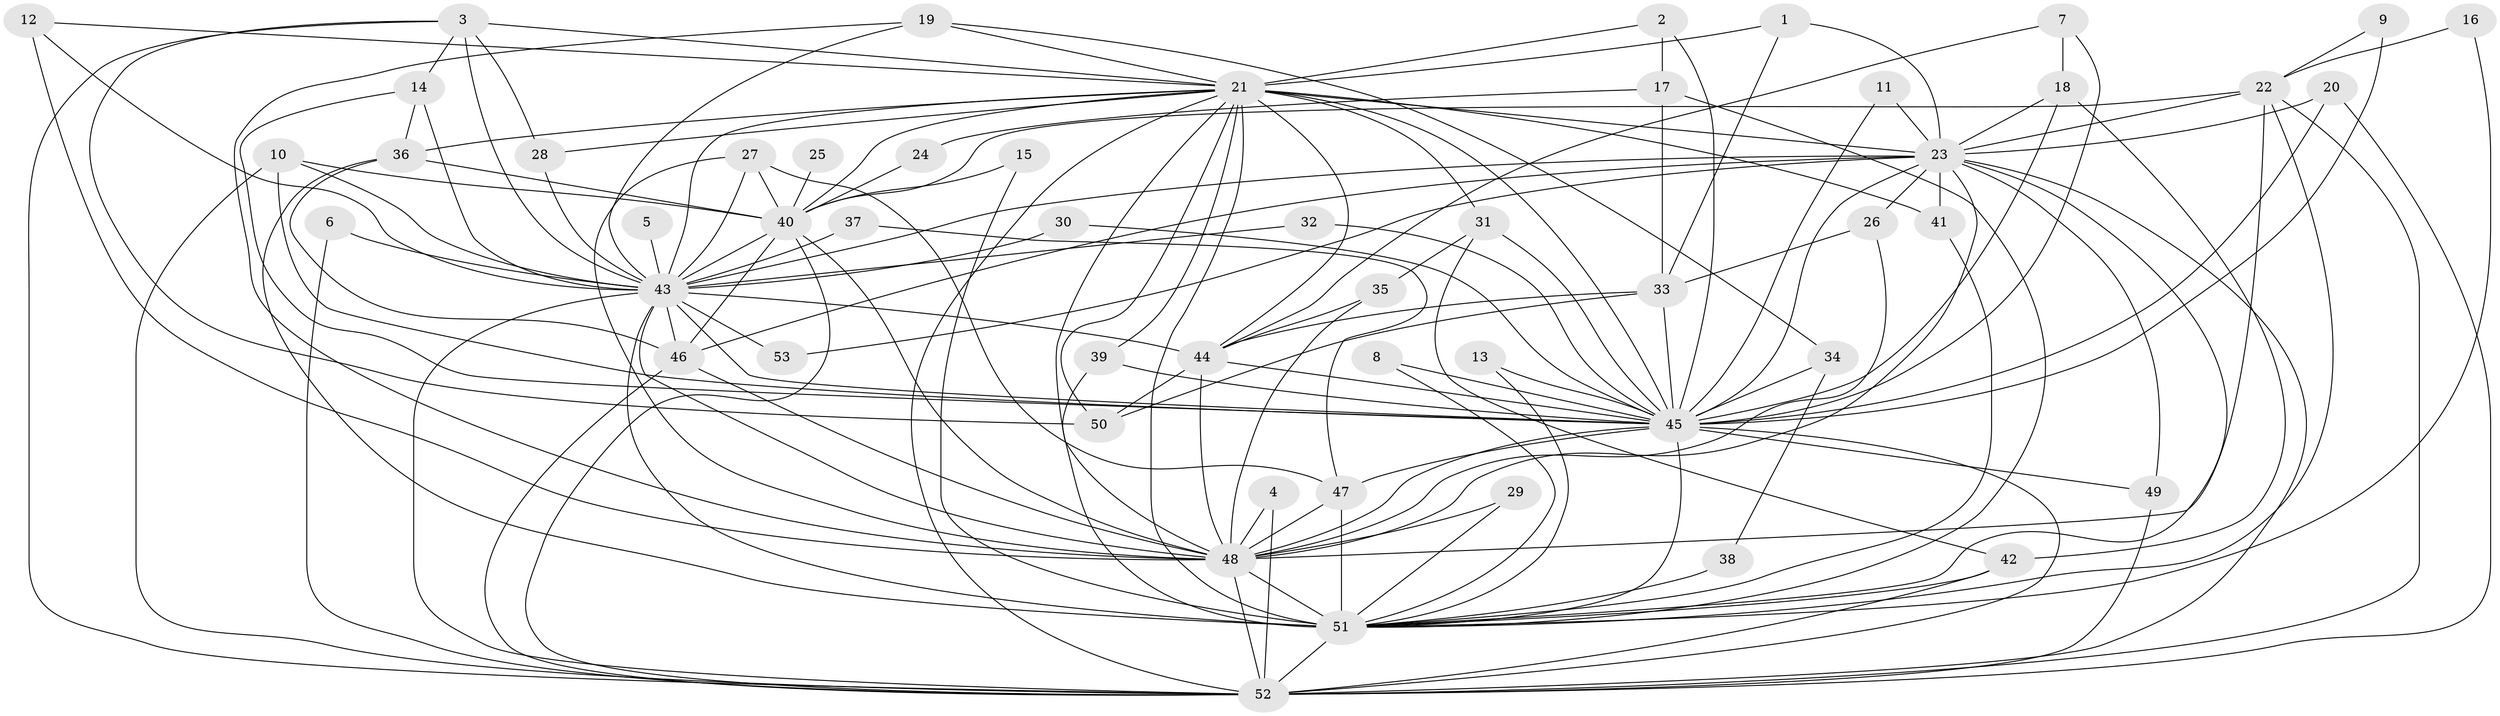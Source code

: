 // original degree distribution, {19: 0.01904761904761905, 13: 0.009523809523809525, 20: 0.01904761904761905, 24: 0.009523809523809525, 21: 0.02857142857142857, 22: 0.009523809523809525, 10: 0.009523809523809525, 3: 0.24761904761904763, 2: 0.4857142857142857, 6: 0.02857142857142857, 4: 0.09523809523809523, 5: 0.02857142857142857, 7: 0.009523809523809525}
// Generated by graph-tools (version 1.1) at 2025/49/03/09/25 03:49:34]
// undirected, 53 vertices, 147 edges
graph export_dot {
graph [start="1"]
  node [color=gray90,style=filled];
  1;
  2;
  3;
  4;
  5;
  6;
  7;
  8;
  9;
  10;
  11;
  12;
  13;
  14;
  15;
  16;
  17;
  18;
  19;
  20;
  21;
  22;
  23;
  24;
  25;
  26;
  27;
  28;
  29;
  30;
  31;
  32;
  33;
  34;
  35;
  36;
  37;
  38;
  39;
  40;
  41;
  42;
  43;
  44;
  45;
  46;
  47;
  48;
  49;
  50;
  51;
  52;
  53;
  1 -- 21 [weight=1.0];
  1 -- 23 [weight=1.0];
  1 -- 33 [weight=1.0];
  2 -- 17 [weight=1.0];
  2 -- 21 [weight=1.0];
  2 -- 45 [weight=1.0];
  3 -- 14 [weight=1.0];
  3 -- 21 [weight=1.0];
  3 -- 28 [weight=1.0];
  3 -- 43 [weight=1.0];
  3 -- 50 [weight=1.0];
  3 -- 52 [weight=1.0];
  4 -- 48 [weight=1.0];
  4 -- 52 [weight=1.0];
  5 -- 43 [weight=1.0];
  6 -- 43 [weight=1.0];
  6 -- 52 [weight=1.0];
  7 -- 18 [weight=1.0];
  7 -- 44 [weight=1.0];
  7 -- 45 [weight=1.0];
  8 -- 45 [weight=1.0];
  8 -- 51 [weight=1.0];
  9 -- 22 [weight=1.0];
  9 -- 45 [weight=2.0];
  10 -- 40 [weight=1.0];
  10 -- 43 [weight=1.0];
  10 -- 45 [weight=1.0];
  10 -- 52 [weight=1.0];
  11 -- 23 [weight=1.0];
  11 -- 45 [weight=1.0];
  12 -- 21 [weight=1.0];
  12 -- 43 [weight=1.0];
  12 -- 48 [weight=1.0];
  13 -- 45 [weight=1.0];
  13 -- 51 [weight=1.0];
  14 -- 36 [weight=1.0];
  14 -- 43 [weight=1.0];
  14 -- 45 [weight=1.0];
  15 -- 40 [weight=1.0];
  15 -- 51 [weight=1.0];
  16 -- 22 [weight=1.0];
  16 -- 51 [weight=1.0];
  17 -- 24 [weight=1.0];
  17 -- 33 [weight=1.0];
  17 -- 51 [weight=1.0];
  18 -- 23 [weight=1.0];
  18 -- 42 [weight=1.0];
  18 -- 45 [weight=1.0];
  19 -- 21 [weight=1.0];
  19 -- 34 [weight=1.0];
  19 -- 43 [weight=1.0];
  19 -- 48 [weight=1.0];
  20 -- 23 [weight=1.0];
  20 -- 45 [weight=1.0];
  20 -- 52 [weight=1.0];
  21 -- 23 [weight=1.0];
  21 -- 28 [weight=1.0];
  21 -- 31 [weight=1.0];
  21 -- 36 [weight=1.0];
  21 -- 39 [weight=1.0];
  21 -- 40 [weight=1.0];
  21 -- 41 [weight=1.0];
  21 -- 43 [weight=2.0];
  21 -- 44 [weight=1.0];
  21 -- 45 [weight=2.0];
  21 -- 48 [weight=1.0];
  21 -- 50 [weight=1.0];
  21 -- 51 [weight=4.0];
  21 -- 52 [weight=1.0];
  22 -- 23 [weight=1.0];
  22 -- 40 [weight=1.0];
  22 -- 48 [weight=1.0];
  22 -- 51 [weight=1.0];
  22 -- 52 [weight=1.0];
  23 -- 26 [weight=1.0];
  23 -- 41 [weight=1.0];
  23 -- 43 [weight=2.0];
  23 -- 45 [weight=2.0];
  23 -- 46 [weight=1.0];
  23 -- 48 [weight=2.0];
  23 -- 49 [weight=2.0];
  23 -- 51 [weight=2.0];
  23 -- 52 [weight=1.0];
  23 -- 53 [weight=1.0];
  24 -- 40 [weight=1.0];
  25 -- 40 [weight=2.0];
  26 -- 33 [weight=1.0];
  26 -- 48 [weight=1.0];
  27 -- 40 [weight=1.0];
  27 -- 43 [weight=1.0];
  27 -- 47 [weight=1.0];
  27 -- 48 [weight=1.0];
  28 -- 43 [weight=1.0];
  29 -- 48 [weight=1.0];
  29 -- 51 [weight=1.0];
  30 -- 43 [weight=1.0];
  30 -- 45 [weight=1.0];
  31 -- 35 [weight=1.0];
  31 -- 42 [weight=1.0];
  31 -- 45 [weight=1.0];
  32 -- 43 [weight=1.0];
  32 -- 45 [weight=1.0];
  33 -- 44 [weight=1.0];
  33 -- 45 [weight=1.0];
  33 -- 50 [weight=1.0];
  34 -- 38 [weight=1.0];
  34 -- 45 [weight=2.0];
  35 -- 44 [weight=1.0];
  35 -- 48 [weight=1.0];
  36 -- 40 [weight=1.0];
  36 -- 46 [weight=1.0];
  36 -- 51 [weight=1.0];
  37 -- 43 [weight=1.0];
  37 -- 47 [weight=1.0];
  38 -- 51 [weight=1.0];
  39 -- 45 [weight=1.0];
  39 -- 51 [weight=1.0];
  40 -- 43 [weight=1.0];
  40 -- 46 [weight=1.0];
  40 -- 48 [weight=1.0];
  40 -- 52 [weight=1.0];
  41 -- 51 [weight=1.0];
  42 -- 51 [weight=1.0];
  42 -- 52 [weight=1.0];
  43 -- 44 [weight=1.0];
  43 -- 45 [weight=4.0];
  43 -- 46 [weight=2.0];
  43 -- 48 [weight=2.0];
  43 -- 51 [weight=4.0];
  43 -- 52 [weight=3.0];
  43 -- 53 [weight=1.0];
  44 -- 45 [weight=1.0];
  44 -- 48 [weight=1.0];
  44 -- 50 [weight=1.0];
  45 -- 47 [weight=1.0];
  45 -- 48 [weight=2.0];
  45 -- 49 [weight=1.0];
  45 -- 51 [weight=4.0];
  45 -- 52 [weight=2.0];
  46 -- 48 [weight=1.0];
  46 -- 52 [weight=1.0];
  47 -- 48 [weight=1.0];
  47 -- 51 [weight=1.0];
  48 -- 51 [weight=2.0];
  48 -- 52 [weight=1.0];
  49 -- 52 [weight=1.0];
  51 -- 52 [weight=2.0];
}
